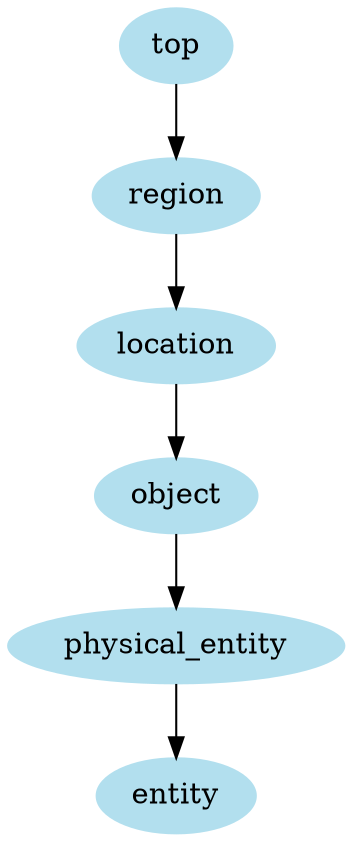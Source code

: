digraph unix {
	node [color=lightblue2 style=filled]
	size="6,6"
	top -> region
	region -> location
	location -> object
	object -> physical_entity
	physical_entity -> entity
}
